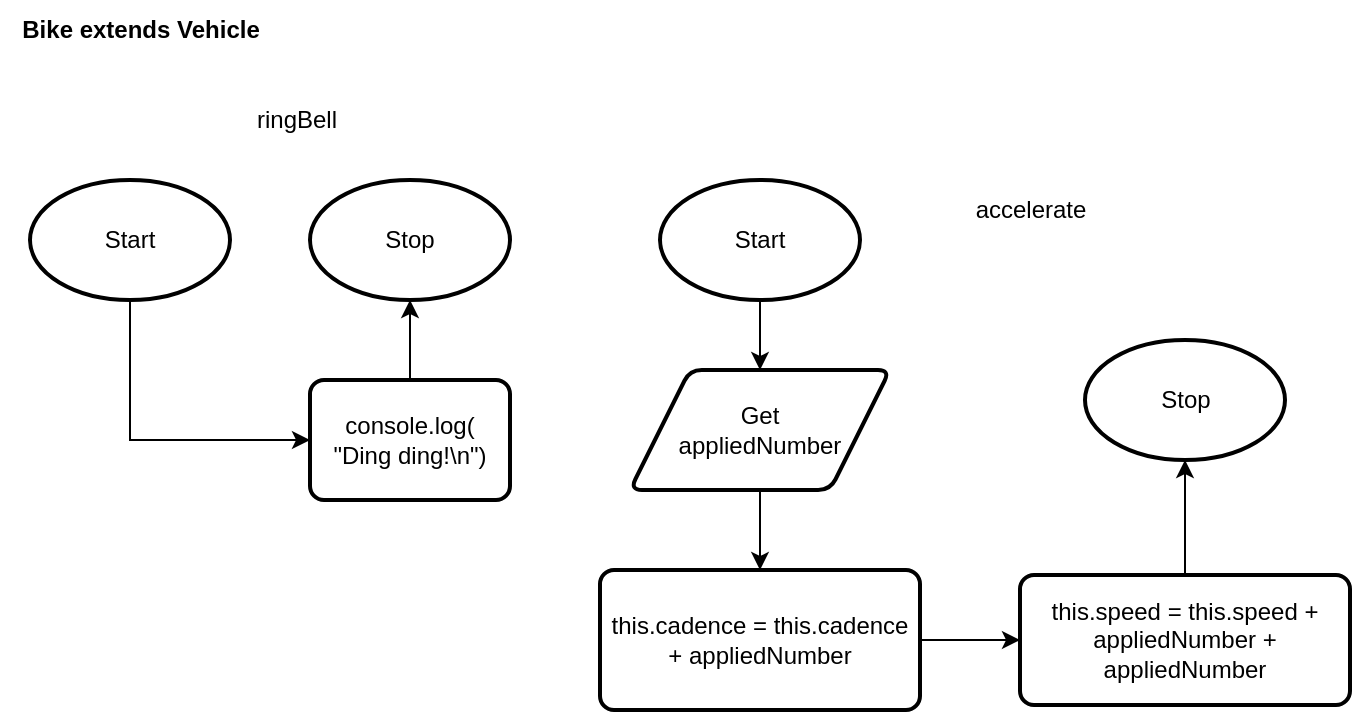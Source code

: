 <mxfile>
    <diagram id="5gMrNbhCcvMap2-kCo8e" name="Page-1">
        <mxGraphModel dx="1058" dy="512" grid="1" gridSize="5" guides="1" tooltips="1" connect="1" arrows="1" fold="1" page="1" pageScale="1" pageWidth="827" pageHeight="1169" math="0" shadow="0">
            <root>
                <mxCell id="0"/>
                <mxCell id="1" parent="0"/>
                <mxCell id="268" style="edgeStyle=none;html=1;entryX=0.5;entryY=0;entryDx=0;entryDy=0;fontSize=12;" parent="1" edge="1">
                    <mxGeometry relative="1" as="geometry">
                        <mxPoint x="370" y="340" as="sourcePoint"/>
                    </mxGeometry>
                </mxCell>
                <mxCell id="270" style="edgeStyle=none;html=1;fontSize=12;" parent="1" edge="1">
                    <mxGeometry relative="1" as="geometry">
                        <mxPoint x="408.5" y="410" as="sourcePoint"/>
                    </mxGeometry>
                </mxCell>
                <mxCell id="278" style="edgeStyle=none;html=1;entryX=0;entryY=0.5;entryDx=0;entryDy=0;fontSize=9;" parent="1" edge="1">
                    <mxGeometry relative="1" as="geometry">
                        <mxPoint x="559.5" y="210" as="sourcePoint"/>
                    </mxGeometry>
                </mxCell>
                <mxCell id="302" value="&lt;b&gt;Bike&amp;nbsp;extends Vehicle&lt;br&gt;&lt;/b&gt;" style="text;html=1;align=center;verticalAlign=middle;resizable=0;points=[];autosize=1;strokeColor=none;fillColor=none;" parent="1" vertex="1">
                    <mxGeometry width="140" height="30" as="geometry"/>
                </mxCell>
                <mxCell id="441" style="edgeStyle=none;html=1;" edge="1" parent="1" source="416" target="426">
                    <mxGeometry relative="1" as="geometry"/>
                </mxCell>
                <mxCell id="416" value="Start" style="strokeWidth=2;html=1;shape=mxgraph.flowchart.start_1;whiteSpace=wrap;" parent="1" vertex="1">
                    <mxGeometry x="330" y="90" width="100" height="60" as="geometry"/>
                </mxCell>
                <mxCell id="417" value="Stop" style="strokeWidth=2;html=1;shape=mxgraph.flowchart.start_1;whiteSpace=wrap;" parent="1" vertex="1">
                    <mxGeometry x="542.5" y="170" width="100" height="60" as="geometry"/>
                </mxCell>
                <mxCell id="420" value="accelerate" style="text;html=1;align=center;verticalAlign=middle;resizable=0;points=[];autosize=1;strokeColor=none;fillColor=none;" parent="1" vertex="1">
                    <mxGeometry x="475" y="90" width="80" height="30" as="geometry"/>
                </mxCell>
                <mxCell id="444" style="edgeStyle=none;html=1;entryX=0.5;entryY=1;entryDx=0;entryDy=0;entryPerimeter=0;fontSize=12;" edge="1" parent="1" source="425" target="417">
                    <mxGeometry relative="1" as="geometry"/>
                </mxCell>
                <mxCell id="425" value="this.speed = this.speed + appliedNumber + appliedNumber" style="rounded=1;whiteSpace=wrap;html=1;absoluteArcSize=1;arcSize=14;strokeWidth=2;fontSize=12;" parent="1" vertex="1">
                    <mxGeometry x="510" y="287.5" width="165" height="65" as="geometry"/>
                </mxCell>
                <mxCell id="442" style="edgeStyle=none;html=1;fontSize=12;" edge="1" parent="1" source="426" target="428">
                    <mxGeometry relative="1" as="geometry"/>
                </mxCell>
                <mxCell id="426" value="&lt;font style=&quot;font-size: 12px;&quot;&gt;Get&lt;br&gt;appliedNumber&lt;/font&gt;" style="shape=parallelogram;html=1;strokeWidth=2;perimeter=parallelogramPerimeter;whiteSpace=wrap;rounded=1;arcSize=12;size=0.23;fontSize=11;" parent="1" vertex="1">
                    <mxGeometry x="315" y="185" width="130" height="60" as="geometry"/>
                </mxCell>
                <mxCell id="443" style="edgeStyle=none;html=1;entryX=0;entryY=0.5;entryDx=0;entryDy=0;fontSize=12;" edge="1" parent="1" source="428" target="425">
                    <mxGeometry relative="1" as="geometry"/>
                </mxCell>
                <mxCell id="428" value="this.cadence = this.cadence + appliedNumber" style="rounded=1;whiteSpace=wrap;html=1;absoluteArcSize=1;arcSize=14;strokeWidth=2;fontSize=12;" parent="1" vertex="1">
                    <mxGeometry x="300" y="285" width="160" height="70" as="geometry"/>
                </mxCell>
                <mxCell id="431" style="edgeStyle=orthogonalEdgeStyle;html=1;entryX=0;entryY=0.5;entryDx=0;entryDy=0;rounded=0;" parent="1" source="432" target="440" edge="1">
                    <mxGeometry relative="1" as="geometry">
                        <mxPoint x="65" y="190" as="targetPoint"/>
                        <Array as="points">
                            <mxPoint x="65" y="220"/>
                        </Array>
                    </mxGeometry>
                </mxCell>
                <mxCell id="432" value="Start" style="strokeWidth=2;html=1;shape=mxgraph.flowchart.start_1;whiteSpace=wrap;" parent="1" vertex="1">
                    <mxGeometry x="15" y="90" width="100" height="60" as="geometry"/>
                </mxCell>
                <mxCell id="433" value="Stop" style="strokeWidth=2;html=1;shape=mxgraph.flowchart.start_1;whiteSpace=wrap;" parent="1" vertex="1">
                    <mxGeometry x="155" y="90" width="100" height="60" as="geometry"/>
                </mxCell>
                <mxCell id="436" value="ringBell" style="text;html=1;align=center;verticalAlign=middle;resizable=0;points=[];autosize=1;strokeColor=none;fillColor=none;" parent="1" vertex="1">
                    <mxGeometry x="115" y="45" width="65" height="30" as="geometry"/>
                </mxCell>
                <mxCell id="437" style="edgeStyle=none;html=1;fontSize=8;" parent="1" target="433" edge="1">
                    <mxGeometry relative="1" as="geometry">
                        <mxPoint x="205" y="190" as="sourcePoint"/>
                    </mxGeometry>
                </mxCell>
                <mxCell id="440" value="console.log(&lt;br&gt;&quot;Ding ding!\n&quot;)" style="rounded=1;whiteSpace=wrap;html=1;absoluteArcSize=1;arcSize=14;strokeWidth=2;fontSize=12;" parent="1" vertex="1">
                    <mxGeometry x="155" y="190" width="100" height="60" as="geometry"/>
                </mxCell>
            </root>
        </mxGraphModel>
    </diagram>
</mxfile>

